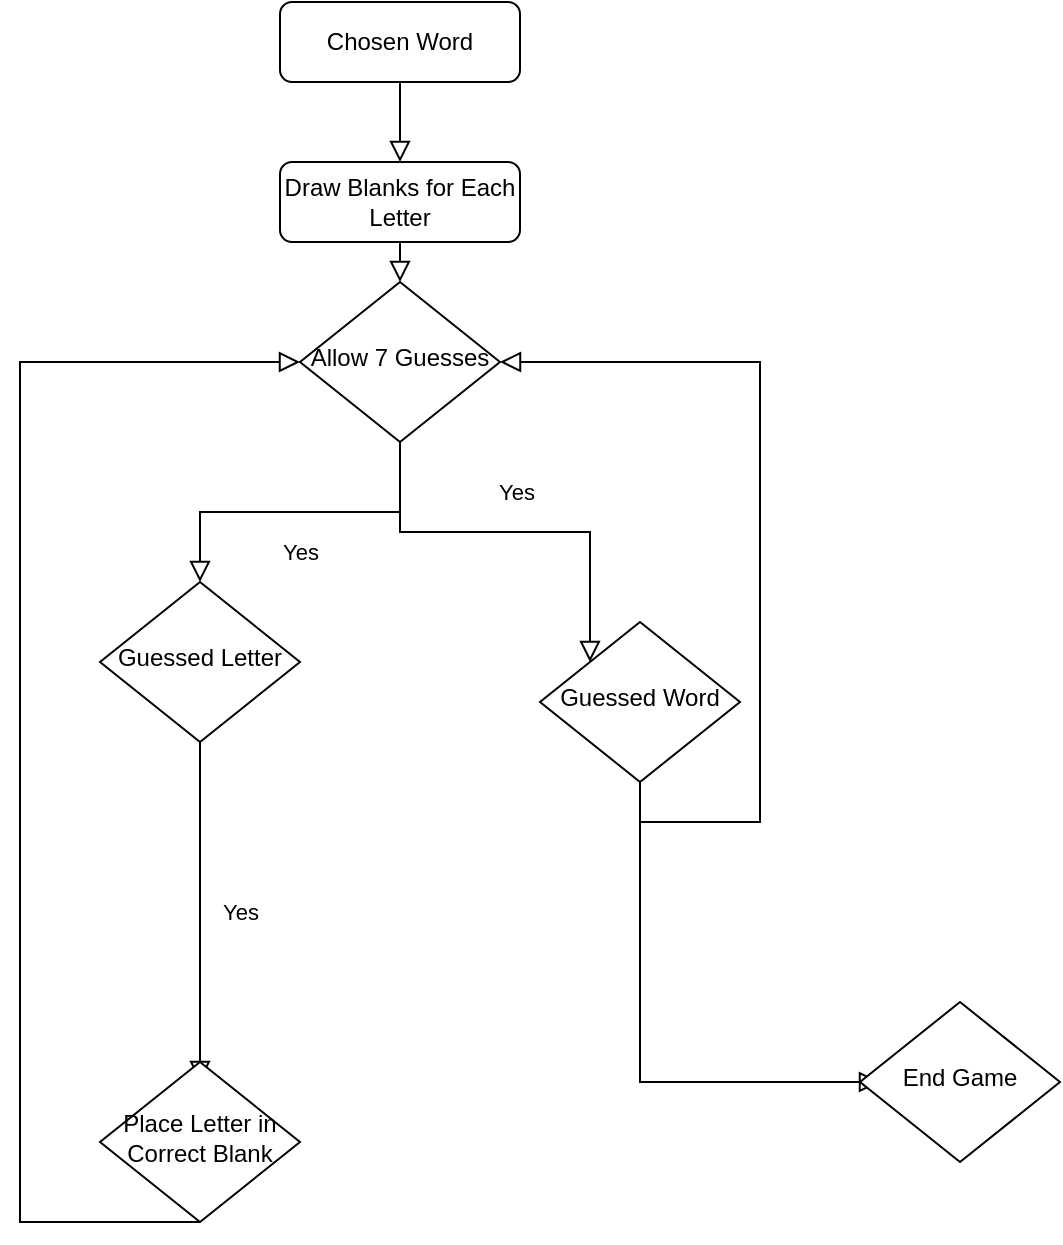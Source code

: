 <mxfile version="20.0.2" type="device"><diagram id="C5RBs43oDa-KdzZeNtuy" name="Page-1"><mxGraphModel dx="700" dy="736" grid="1" gridSize="10" guides="1" tooltips="1" connect="1" arrows="1" fold="1" page="1" pageScale="1" pageWidth="827" pageHeight="1169" math="0" shadow="0"><root><mxCell id="WIyWlLk6GJQsqaUBKTNV-0"/><mxCell id="WIyWlLk6GJQsqaUBKTNV-1" parent="WIyWlLk6GJQsqaUBKTNV-0"/><mxCell id="WIyWlLk6GJQsqaUBKTNV-2" value="" style="rounded=0;html=1;jettySize=auto;orthogonalLoop=1;fontSize=11;endArrow=block;endFill=0;endSize=8;strokeWidth=1;shadow=0;labelBackgroundColor=none;edgeStyle=orthogonalEdgeStyle;" parent="WIyWlLk6GJQsqaUBKTNV-1" source="WIyWlLk6GJQsqaUBKTNV-3" edge="1"><mxGeometry relative="1" as="geometry"><mxPoint x="220" y="160" as="targetPoint"/></mxGeometry></mxCell><mxCell id="WIyWlLk6GJQsqaUBKTNV-3" value="Chosen Word" style="rounded=1;whiteSpace=wrap;html=1;fontSize=12;glass=0;strokeWidth=1;shadow=0;" parent="WIyWlLk6GJQsqaUBKTNV-1" vertex="1"><mxGeometry x="160" y="80" width="120" height="40" as="geometry"/></mxCell><mxCell id="WIyWlLk6GJQsqaUBKTNV-4" value="Yes" style="rounded=0;html=1;jettySize=auto;orthogonalLoop=1;fontSize=11;endArrow=block;endFill=0;endSize=8;strokeWidth=1;shadow=0;labelBackgroundColor=none;edgeStyle=orthogonalEdgeStyle;" parent="WIyWlLk6GJQsqaUBKTNV-1" source="WIyWlLk6GJQsqaUBKTNV-6" target="O9J7-vypRQw3YXFj-DT4-8" edge="1"><mxGeometry y="20" relative="1" as="geometry"><mxPoint as="offset"/><mxPoint x="220" y="360" as="targetPoint"/></mxGeometry></mxCell><mxCell id="WIyWlLk6GJQsqaUBKTNV-6" value="Allow 7 Guesses" style="rhombus;whiteSpace=wrap;html=1;shadow=0;fontFamily=Helvetica;fontSize=12;align=center;strokeWidth=1;spacing=6;spacingTop=-4;" parent="WIyWlLk6GJQsqaUBKTNV-1" vertex="1"><mxGeometry x="170" y="220" width="100" height="80" as="geometry"/></mxCell><mxCell id="O9J7-vypRQw3YXFj-DT4-8" value="Guessed Letter" style="rhombus;whiteSpace=wrap;html=1;shadow=0;fontFamily=Helvetica;fontSize=12;align=center;strokeWidth=1;spacing=6;spacingTop=-4;" vertex="1" parent="WIyWlLk6GJQsqaUBKTNV-1"><mxGeometry x="70" y="370" width="100" height="80" as="geometry"/></mxCell><mxCell id="O9J7-vypRQw3YXFj-DT4-9" value="Guessed Word" style="rhombus;whiteSpace=wrap;html=1;shadow=0;fontFamily=Helvetica;fontSize=12;align=center;strokeWidth=1;spacing=6;spacingTop=-4;" vertex="1" parent="WIyWlLk6GJQsqaUBKTNV-1"><mxGeometry x="290" y="390" width="100" height="80" as="geometry"/></mxCell><mxCell id="O9J7-vypRQw3YXFj-DT4-10" value="Yes" style="rounded=0;html=1;jettySize=auto;orthogonalLoop=1;fontSize=11;endArrow=block;endFill=0;endSize=8;strokeWidth=1;shadow=0;labelBackgroundColor=none;edgeStyle=orthogonalEdgeStyle;exitX=0.5;exitY=1;exitDx=0;exitDy=0;entryX=0;entryY=0;entryDx=0;entryDy=0;" edge="1" parent="WIyWlLk6GJQsqaUBKTNV-1" source="WIyWlLk6GJQsqaUBKTNV-6" target="O9J7-vypRQw3YXFj-DT4-9"><mxGeometry y="20" relative="1" as="geometry"><mxPoint as="offset"/><mxPoint x="230" y="310" as="sourcePoint"/><mxPoint x="130" y="380" as="targetPoint"/></mxGeometry></mxCell><mxCell id="O9J7-vypRQw3YXFj-DT4-13" value="" style="rounded=0;html=1;jettySize=auto;orthogonalLoop=1;fontSize=11;endArrow=block;endFill=0;endSize=8;strokeWidth=1;shadow=0;labelBackgroundColor=none;edgeStyle=orthogonalEdgeStyle;exitX=0.5;exitY=1;exitDx=0;exitDy=0;entryX=1;entryY=0.5;entryDx=0;entryDy=0;" edge="1" parent="WIyWlLk6GJQsqaUBKTNV-1" source="O9J7-vypRQw3YXFj-DT4-9" target="WIyWlLk6GJQsqaUBKTNV-6"><mxGeometry relative="1" as="geometry"><mxPoint x="230" y="130" as="sourcePoint"/><mxPoint x="230" y="230" as="targetPoint"/><Array as="points"><mxPoint x="340" y="490"/><mxPoint x="400" y="490"/><mxPoint x="400" y="260"/></Array></mxGeometry></mxCell><mxCell id="O9J7-vypRQw3YXFj-DT4-14" value="Draw Blanks for Each Letter" style="rounded=1;whiteSpace=wrap;html=1;fontSize=12;glass=0;strokeWidth=1;shadow=0;" vertex="1" parent="WIyWlLk6GJQsqaUBKTNV-1"><mxGeometry x="160" y="160" width="120" height="40" as="geometry"/></mxCell><mxCell id="O9J7-vypRQw3YXFj-DT4-16" value="" style="rounded=0;html=1;jettySize=auto;orthogonalLoop=1;fontSize=11;endArrow=block;endFill=0;endSize=8;strokeWidth=1;shadow=0;labelBackgroundColor=none;edgeStyle=orthogonalEdgeStyle;exitX=0.5;exitY=1;exitDx=0;exitDy=0;entryX=0.5;entryY=0;entryDx=0;entryDy=0;" edge="1" parent="WIyWlLk6GJQsqaUBKTNV-1" source="O9J7-vypRQw3YXFj-DT4-14" target="WIyWlLk6GJQsqaUBKTNV-6"><mxGeometry relative="1" as="geometry"><mxPoint x="350" y="480" as="sourcePoint"/><mxPoint x="280" y="270" as="targetPoint"/><Array as="points"><mxPoint x="220" y="210"/><mxPoint x="220" y="210"/></Array></mxGeometry></mxCell><mxCell id="O9J7-vypRQw3YXFj-DT4-17" value="Yes" style="rounded=0;html=1;jettySize=auto;orthogonalLoop=1;fontSize=11;endArrow=block;endFill=0;endSize=8;strokeWidth=1;shadow=0;labelBackgroundColor=none;edgeStyle=orthogonalEdgeStyle;" edge="1" parent="WIyWlLk6GJQsqaUBKTNV-1" source="O9J7-vypRQw3YXFj-DT4-8"><mxGeometry y="20" relative="1" as="geometry"><mxPoint as="offset"/><mxPoint x="170" y="530" as="sourcePoint"/><mxPoint x="120" y="620" as="targetPoint"/><Array as="points"><mxPoint x="120" y="600"/></Array></mxGeometry></mxCell><mxCell id="O9J7-vypRQw3YXFj-DT4-18" value="Place Letter in Correct Blank" style="rhombus;whiteSpace=wrap;html=1;shadow=0;fontFamily=Helvetica;fontSize=12;align=center;strokeWidth=1;spacing=6;spacingTop=-4;" vertex="1" parent="WIyWlLk6GJQsqaUBKTNV-1"><mxGeometry x="70" y="610" width="100" height="80" as="geometry"/></mxCell><mxCell id="O9J7-vypRQw3YXFj-DT4-19" value="" style="rounded=0;html=1;jettySize=auto;orthogonalLoop=1;fontSize=11;endArrow=block;endFill=0;endSize=8;strokeWidth=1;shadow=0;labelBackgroundColor=none;edgeStyle=orthogonalEdgeStyle;exitX=0.5;exitY=1;exitDx=0;exitDy=0;entryX=0;entryY=0.5;entryDx=0;entryDy=0;" edge="1" parent="WIyWlLk6GJQsqaUBKTNV-1" source="O9J7-vypRQw3YXFj-DT4-18" target="WIyWlLk6GJQsqaUBKTNV-6"><mxGeometry relative="1" as="geometry"><mxPoint x="350" y="480" as="sourcePoint"/><mxPoint x="490" y="570" as="targetPoint"/><Array as="points"><mxPoint x="30" y="690"/><mxPoint x="30" y="260"/></Array></mxGeometry></mxCell><mxCell id="O9J7-vypRQw3YXFj-DT4-20" value="" style="rounded=0;html=1;jettySize=auto;orthogonalLoop=1;fontSize=11;endArrow=block;endFill=0;endSize=8;strokeWidth=1;shadow=0;labelBackgroundColor=none;edgeStyle=orthogonalEdgeStyle;exitX=0.5;exitY=1;exitDx=0;exitDy=0;" edge="1" parent="WIyWlLk6GJQsqaUBKTNV-1" source="O9J7-vypRQw3YXFj-DT4-9"><mxGeometry relative="1" as="geometry"><mxPoint x="350" y="480" as="sourcePoint"/><mxPoint x="460" y="620" as="targetPoint"/><Array as="points"><mxPoint x="340" y="620"/></Array></mxGeometry></mxCell><mxCell id="O9J7-vypRQw3YXFj-DT4-21" value="End Game" style="rhombus;whiteSpace=wrap;html=1;shadow=0;fontFamily=Helvetica;fontSize=12;align=center;strokeWidth=1;spacing=6;spacingTop=-4;" vertex="1" parent="WIyWlLk6GJQsqaUBKTNV-1"><mxGeometry x="450" y="580" width="100" height="80" as="geometry"/></mxCell></root></mxGraphModel></diagram></mxfile>